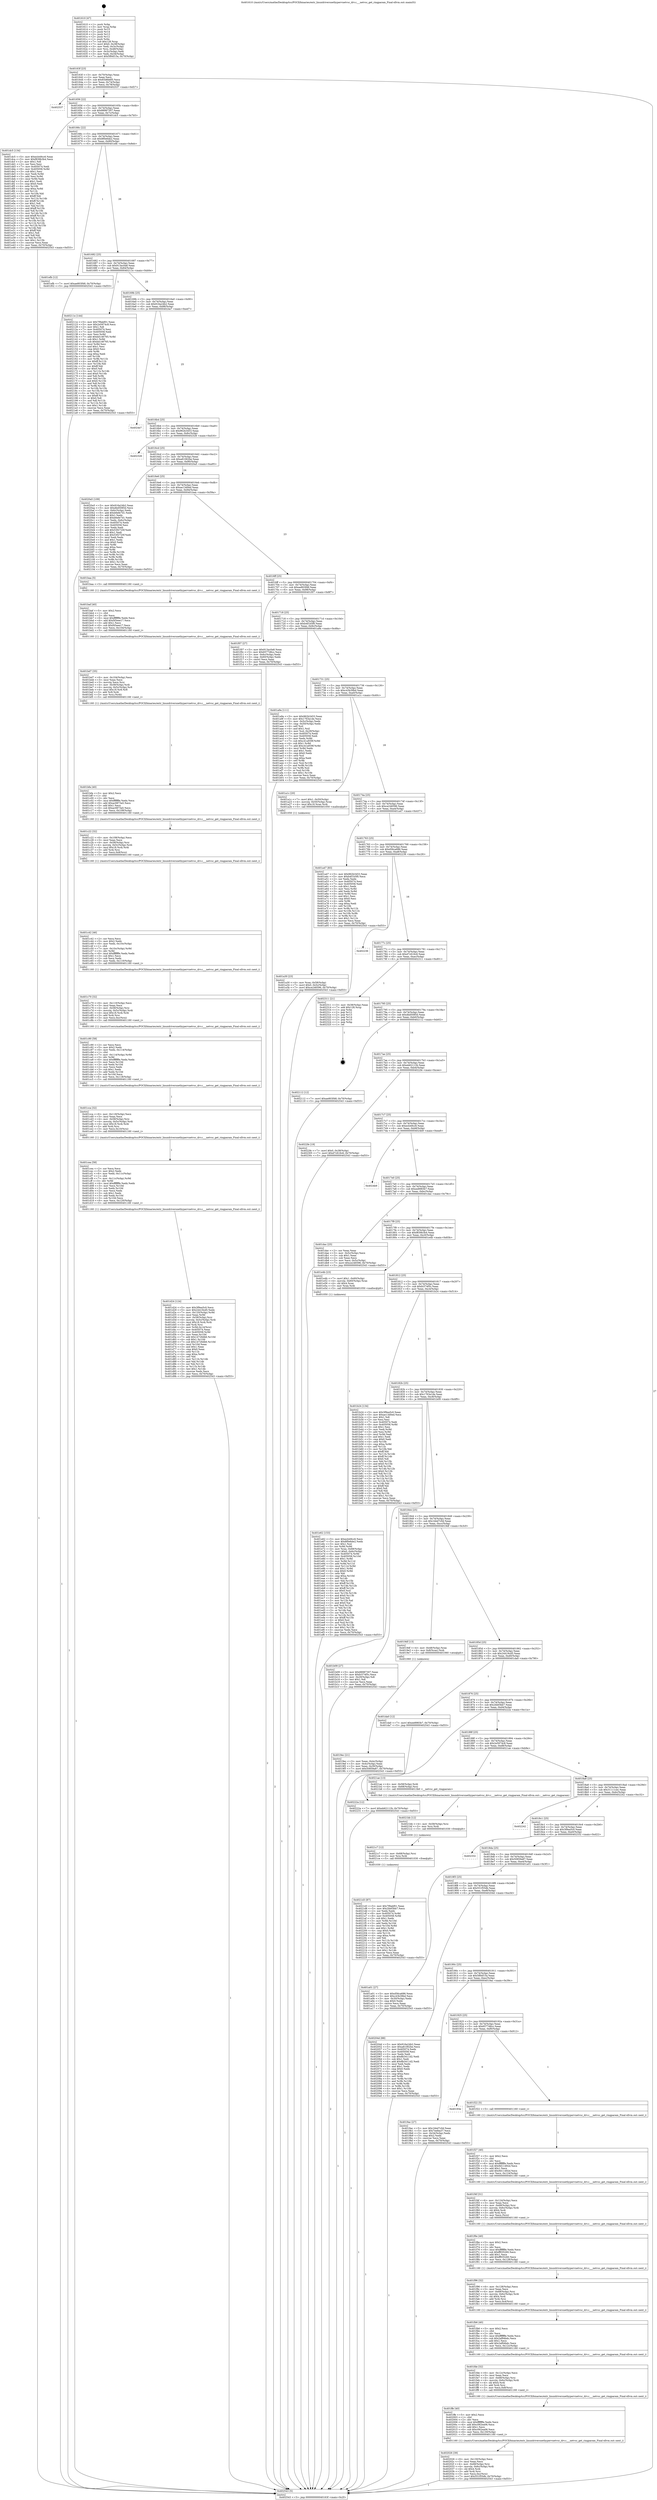 digraph "0x401610" {
  label = "0x401610 (/mnt/c/Users/mathe/Desktop/tcc/POCII/binaries/extr_linuxdriversnethypervnetvsc_drv.c___netvsc_get_ringparam_Final-ollvm.out::main(0))"
  labelloc = "t"
  node[shape=record]

  Entry [label="",width=0.3,height=0.3,shape=circle,fillcolor=black,style=filled]
  "0x40163f" [label="{
     0x40163f [23]\l
     | [instrs]\l
     &nbsp;&nbsp;0x40163f \<+3\>: mov -0x70(%rbp),%eax\l
     &nbsp;&nbsp;0x401642 \<+2\>: mov %eax,%ecx\l
     &nbsp;&nbsp;0x401644 \<+6\>: sub $0x83d6b6f5,%ecx\l
     &nbsp;&nbsp;0x40164a \<+3\>: mov %eax,-0x74(%rbp)\l
     &nbsp;&nbsp;0x40164d \<+3\>: mov %ecx,-0x78(%rbp)\l
     &nbsp;&nbsp;0x401650 \<+6\>: je 0000000000402537 \<main+0xf27\>\l
  }"]
  "0x402537" [label="{
     0x402537\l
  }", style=dashed]
  "0x401656" [label="{
     0x401656 [22]\l
     | [instrs]\l
     &nbsp;&nbsp;0x401656 \<+5\>: jmp 000000000040165b \<main+0x4b\>\l
     &nbsp;&nbsp;0x40165b \<+3\>: mov -0x74(%rbp),%eax\l
     &nbsp;&nbsp;0x40165e \<+5\>: sub $0x88987307,%eax\l
     &nbsp;&nbsp;0x401663 \<+3\>: mov %eax,-0x7c(%rbp)\l
     &nbsp;&nbsp;0x401666 \<+6\>: je 0000000000401dc5 \<main+0x7b5\>\l
  }"]
  Exit [label="",width=0.3,height=0.3,shape=circle,fillcolor=black,style=filled,peripheries=2]
  "0x401dc5" [label="{
     0x401dc5 [134]\l
     | [instrs]\l
     &nbsp;&nbsp;0x401dc5 \<+5\>: mov $0xecb49cc6,%eax\l
     &nbsp;&nbsp;0x401dca \<+5\>: mov $0xf839b3b4,%ecx\l
     &nbsp;&nbsp;0x401dcf \<+2\>: mov $0x1,%dl\l
     &nbsp;&nbsp;0x401dd1 \<+2\>: xor %esi,%esi\l
     &nbsp;&nbsp;0x401dd3 \<+7\>: mov 0x405074,%edi\l
     &nbsp;&nbsp;0x401dda \<+8\>: mov 0x405058,%r8d\l
     &nbsp;&nbsp;0x401de2 \<+3\>: sub $0x1,%esi\l
     &nbsp;&nbsp;0x401de5 \<+3\>: mov %edi,%r9d\l
     &nbsp;&nbsp;0x401de8 \<+3\>: add %esi,%r9d\l
     &nbsp;&nbsp;0x401deb \<+4\>: imul %r9d,%edi\l
     &nbsp;&nbsp;0x401def \<+3\>: and $0x1,%edi\l
     &nbsp;&nbsp;0x401df2 \<+3\>: cmp $0x0,%edi\l
     &nbsp;&nbsp;0x401df5 \<+4\>: sete %r10b\l
     &nbsp;&nbsp;0x401df9 \<+4\>: cmp $0xa,%r8d\l
     &nbsp;&nbsp;0x401dfd \<+4\>: setl %r11b\l
     &nbsp;&nbsp;0x401e01 \<+3\>: mov %r10b,%bl\l
     &nbsp;&nbsp;0x401e04 \<+3\>: xor $0xff,%bl\l
     &nbsp;&nbsp;0x401e07 \<+3\>: mov %r11b,%r14b\l
     &nbsp;&nbsp;0x401e0a \<+4\>: xor $0xff,%r14b\l
     &nbsp;&nbsp;0x401e0e \<+3\>: xor $0x1,%dl\l
     &nbsp;&nbsp;0x401e11 \<+3\>: mov %bl,%r15b\l
     &nbsp;&nbsp;0x401e14 \<+4\>: and $0xff,%r15b\l
     &nbsp;&nbsp;0x401e18 \<+3\>: and %dl,%r10b\l
     &nbsp;&nbsp;0x401e1b \<+3\>: mov %r14b,%r12b\l
     &nbsp;&nbsp;0x401e1e \<+4\>: and $0xff,%r12b\l
     &nbsp;&nbsp;0x401e22 \<+3\>: and %dl,%r11b\l
     &nbsp;&nbsp;0x401e25 \<+3\>: or %r10b,%r15b\l
     &nbsp;&nbsp;0x401e28 \<+3\>: or %r11b,%r12b\l
     &nbsp;&nbsp;0x401e2b \<+3\>: xor %r12b,%r15b\l
     &nbsp;&nbsp;0x401e2e \<+3\>: or %r14b,%bl\l
     &nbsp;&nbsp;0x401e31 \<+3\>: xor $0xff,%bl\l
     &nbsp;&nbsp;0x401e34 \<+3\>: or $0x1,%dl\l
     &nbsp;&nbsp;0x401e37 \<+2\>: and %dl,%bl\l
     &nbsp;&nbsp;0x401e39 \<+3\>: or %bl,%r15b\l
     &nbsp;&nbsp;0x401e3c \<+4\>: test $0x1,%r15b\l
     &nbsp;&nbsp;0x401e40 \<+3\>: cmovne %ecx,%eax\l
     &nbsp;&nbsp;0x401e43 \<+3\>: mov %eax,-0x70(%rbp)\l
     &nbsp;&nbsp;0x401e46 \<+5\>: jmp 0000000000402543 \<main+0xf33\>\l
  }"]
  "0x40166c" [label="{
     0x40166c [22]\l
     | [instrs]\l
     &nbsp;&nbsp;0x40166c \<+5\>: jmp 0000000000401671 \<main+0x61\>\l
     &nbsp;&nbsp;0x401671 \<+3\>: mov -0x74(%rbp),%eax\l
     &nbsp;&nbsp;0x401674 \<+5\>: sub $0x8f0e6de2,%eax\l
     &nbsp;&nbsp;0x401679 \<+3\>: mov %eax,-0x80(%rbp)\l
     &nbsp;&nbsp;0x40167c \<+6\>: je 0000000000401efb \<main+0x8eb\>\l
  }"]
  "0x4021d3" [label="{
     0x4021d3 [87]\l
     | [instrs]\l
     &nbsp;&nbsp;0x4021d3 \<+5\>: mov $0x7f9abf01,%eax\l
     &nbsp;&nbsp;0x4021d8 \<+5\>: mov $0x2bbf3bb7,%ecx\l
     &nbsp;&nbsp;0x4021dd \<+2\>: xor %edx,%edx\l
     &nbsp;&nbsp;0x4021df \<+8\>: mov 0x405074,%r8d\l
     &nbsp;&nbsp;0x4021e7 \<+8\>: mov 0x405058,%r9d\l
     &nbsp;&nbsp;0x4021ef \<+3\>: sub $0x1,%edx\l
     &nbsp;&nbsp;0x4021f2 \<+3\>: mov %r8d,%r10d\l
     &nbsp;&nbsp;0x4021f5 \<+3\>: add %edx,%r10d\l
     &nbsp;&nbsp;0x4021f8 \<+4\>: imul %r10d,%r8d\l
     &nbsp;&nbsp;0x4021fc \<+4\>: and $0x1,%r8d\l
     &nbsp;&nbsp;0x402200 \<+4\>: cmp $0x0,%r8d\l
     &nbsp;&nbsp;0x402204 \<+4\>: sete %r11b\l
     &nbsp;&nbsp;0x402208 \<+4\>: cmp $0xa,%r9d\l
     &nbsp;&nbsp;0x40220c \<+3\>: setl %bl\l
     &nbsp;&nbsp;0x40220f \<+3\>: mov %r11b,%r14b\l
     &nbsp;&nbsp;0x402212 \<+3\>: and %bl,%r14b\l
     &nbsp;&nbsp;0x402215 \<+3\>: xor %bl,%r11b\l
     &nbsp;&nbsp;0x402218 \<+3\>: or %r11b,%r14b\l
     &nbsp;&nbsp;0x40221b \<+4\>: test $0x1,%r14b\l
     &nbsp;&nbsp;0x40221f \<+3\>: cmovne %ecx,%eax\l
     &nbsp;&nbsp;0x402222 \<+3\>: mov %eax,-0x70(%rbp)\l
     &nbsp;&nbsp;0x402225 \<+5\>: jmp 0000000000402543 \<main+0xf33\>\l
  }"]
  "0x401efb" [label="{
     0x401efb [12]\l
     | [instrs]\l
     &nbsp;&nbsp;0x401efb \<+7\>: movl $0xae803f48,-0x70(%rbp)\l
     &nbsp;&nbsp;0x401f02 \<+5\>: jmp 0000000000402543 \<main+0xf33\>\l
  }"]
  "0x401682" [label="{
     0x401682 [25]\l
     | [instrs]\l
     &nbsp;&nbsp;0x401682 \<+5\>: jmp 0000000000401687 \<main+0x77\>\l
     &nbsp;&nbsp;0x401687 \<+3\>: mov -0x74(%rbp),%eax\l
     &nbsp;&nbsp;0x40168a \<+5\>: sub $0x913ac0a8,%eax\l
     &nbsp;&nbsp;0x40168f \<+6\>: mov %eax,-0x84(%rbp)\l
     &nbsp;&nbsp;0x401695 \<+6\>: je 000000000040211e \<main+0xb0e\>\l
  }"]
  "0x4021c7" [label="{
     0x4021c7 [12]\l
     | [instrs]\l
     &nbsp;&nbsp;0x4021c7 \<+4\>: mov -0x68(%rbp),%rsi\l
     &nbsp;&nbsp;0x4021cb \<+3\>: mov %rsi,%rdi\l
     &nbsp;&nbsp;0x4021ce \<+5\>: call 0000000000401030 \<free@plt\>\l
     | [calls]\l
     &nbsp;&nbsp;0x401030 \{1\} (unknown)\l
  }"]
  "0x40211e" [label="{
     0x40211e [144]\l
     | [instrs]\l
     &nbsp;&nbsp;0x40211e \<+5\>: mov $0x7f9abf01,%eax\l
     &nbsp;&nbsp;0x402123 \<+5\>: mov $0x2e5974c8,%ecx\l
     &nbsp;&nbsp;0x402128 \<+2\>: mov $0x1,%dl\l
     &nbsp;&nbsp;0x40212a \<+7\>: mov 0x405074,%esi\l
     &nbsp;&nbsp;0x402131 \<+7\>: mov 0x405058,%edi\l
     &nbsp;&nbsp;0x402138 \<+3\>: mov %esi,%r8d\l
     &nbsp;&nbsp;0x40213b \<+7\>: add $0xbd146765,%r8d\l
     &nbsp;&nbsp;0x402142 \<+4\>: sub $0x1,%r8d\l
     &nbsp;&nbsp;0x402146 \<+7\>: sub $0xbd146765,%r8d\l
     &nbsp;&nbsp;0x40214d \<+4\>: imul %r8d,%esi\l
     &nbsp;&nbsp;0x402151 \<+3\>: and $0x1,%esi\l
     &nbsp;&nbsp;0x402154 \<+3\>: cmp $0x0,%esi\l
     &nbsp;&nbsp;0x402157 \<+4\>: sete %r9b\l
     &nbsp;&nbsp;0x40215b \<+3\>: cmp $0xa,%edi\l
     &nbsp;&nbsp;0x40215e \<+4\>: setl %r10b\l
     &nbsp;&nbsp;0x402162 \<+3\>: mov %r9b,%r11b\l
     &nbsp;&nbsp;0x402165 \<+4\>: xor $0xff,%r11b\l
     &nbsp;&nbsp;0x402169 \<+3\>: mov %r10b,%bl\l
     &nbsp;&nbsp;0x40216c \<+3\>: xor $0xff,%bl\l
     &nbsp;&nbsp;0x40216f \<+3\>: xor $0x0,%dl\l
     &nbsp;&nbsp;0x402172 \<+3\>: mov %r11b,%r14b\l
     &nbsp;&nbsp;0x402175 \<+4\>: and $0x0,%r14b\l
     &nbsp;&nbsp;0x402179 \<+3\>: and %dl,%r9b\l
     &nbsp;&nbsp;0x40217c \<+3\>: mov %bl,%r15b\l
     &nbsp;&nbsp;0x40217f \<+4\>: and $0x0,%r15b\l
     &nbsp;&nbsp;0x402183 \<+3\>: and %dl,%r10b\l
     &nbsp;&nbsp;0x402186 \<+3\>: or %r9b,%r14b\l
     &nbsp;&nbsp;0x402189 \<+3\>: or %r10b,%r15b\l
     &nbsp;&nbsp;0x40218c \<+3\>: xor %r15b,%r14b\l
     &nbsp;&nbsp;0x40218f \<+3\>: or %bl,%r11b\l
     &nbsp;&nbsp;0x402192 \<+4\>: xor $0xff,%r11b\l
     &nbsp;&nbsp;0x402196 \<+3\>: or $0x0,%dl\l
     &nbsp;&nbsp;0x402199 \<+3\>: and %dl,%r11b\l
     &nbsp;&nbsp;0x40219c \<+3\>: or %r11b,%r14b\l
     &nbsp;&nbsp;0x40219f \<+4\>: test $0x1,%r14b\l
     &nbsp;&nbsp;0x4021a3 \<+3\>: cmovne %ecx,%eax\l
     &nbsp;&nbsp;0x4021a6 \<+3\>: mov %eax,-0x70(%rbp)\l
     &nbsp;&nbsp;0x4021a9 \<+5\>: jmp 0000000000402543 \<main+0xf33\>\l
  }"]
  "0x40169b" [label="{
     0x40169b [25]\l
     | [instrs]\l
     &nbsp;&nbsp;0x40169b \<+5\>: jmp 00000000004016a0 \<main+0x90\>\l
     &nbsp;&nbsp;0x4016a0 \<+3\>: mov -0x74(%rbp),%eax\l
     &nbsp;&nbsp;0x4016a3 \<+5\>: sub $0x916a24b2,%eax\l
     &nbsp;&nbsp;0x4016a8 \<+6\>: mov %eax,-0x88(%rbp)\l
     &nbsp;&nbsp;0x4016ae \<+6\>: je 00000000004024e7 \<main+0xed7\>\l
  }"]
  "0x4021bb" [label="{
     0x4021bb [12]\l
     | [instrs]\l
     &nbsp;&nbsp;0x4021bb \<+4\>: mov -0x58(%rbp),%rsi\l
     &nbsp;&nbsp;0x4021bf \<+3\>: mov %rsi,%rdi\l
     &nbsp;&nbsp;0x4021c2 \<+5\>: call 0000000000401030 \<free@plt\>\l
     | [calls]\l
     &nbsp;&nbsp;0x401030 \{1\} (unknown)\l
  }"]
  "0x4024e7" [label="{
     0x4024e7\l
  }", style=dashed]
  "0x4016b4" [label="{
     0x4016b4 [25]\l
     | [instrs]\l
     &nbsp;&nbsp;0x4016b4 \<+5\>: jmp 00000000004016b9 \<main+0xa9\>\l
     &nbsp;&nbsp;0x4016b9 \<+3\>: mov -0x74(%rbp),%eax\l
     &nbsp;&nbsp;0x4016bc \<+5\>: sub $0x962b3453,%eax\l
     &nbsp;&nbsp;0x4016c1 \<+6\>: mov %eax,-0x8c(%rbp)\l
     &nbsp;&nbsp;0x4016c7 \<+6\>: je 0000000000402326 \<main+0xd16\>\l
  }"]
  "0x402026" [label="{
     0x402026 [39]\l
     | [instrs]\l
     &nbsp;&nbsp;0x402026 \<+6\>: mov -0x130(%rbp),%ecx\l
     &nbsp;&nbsp;0x40202c \<+3\>: imul %eax,%ecx\l
     &nbsp;&nbsp;0x40202f \<+4\>: mov -0x68(%rbp),%rsi\l
     &nbsp;&nbsp;0x402033 \<+4\>: movslq -0x6c(%rbp),%rdi\l
     &nbsp;&nbsp;0x402037 \<+4\>: shl $0x4,%rdi\l
     &nbsp;&nbsp;0x40203b \<+3\>: add %rdi,%rsi\l
     &nbsp;&nbsp;0x40203e \<+3\>: mov %ecx,0xc(%rsi)\l
     &nbsp;&nbsp;0x402041 \<+7\>: movl $0x551f55db,-0x70(%rbp)\l
     &nbsp;&nbsp;0x402048 \<+5\>: jmp 0000000000402543 \<main+0xf33\>\l
  }"]
  "0x402326" [label="{
     0x402326\l
  }", style=dashed]
  "0x4016cd" [label="{
     0x4016cd [25]\l
     | [instrs]\l
     &nbsp;&nbsp;0x4016cd \<+5\>: jmp 00000000004016d2 \<main+0xc2\>\l
     &nbsp;&nbsp;0x4016d2 \<+3\>: mov -0x74(%rbp),%eax\l
     &nbsp;&nbsp;0x4016d5 \<+5\>: sub $0xa81062be,%eax\l
     &nbsp;&nbsp;0x4016da \<+6\>: mov %eax,-0x90(%rbp)\l
     &nbsp;&nbsp;0x4016e0 \<+6\>: je 00000000004020a5 \<main+0xa95\>\l
  }"]
  "0x401ffe" [label="{
     0x401ffe [40]\l
     | [instrs]\l
     &nbsp;&nbsp;0x401ffe \<+5\>: mov $0x2,%ecx\l
     &nbsp;&nbsp;0x402003 \<+1\>: cltd\l
     &nbsp;&nbsp;0x402004 \<+2\>: idiv %ecx\l
     &nbsp;&nbsp;0x402006 \<+6\>: imul $0xfffffffe,%edx,%ecx\l
     &nbsp;&nbsp;0x40200c \<+6\>: add $0xc062ea06,%ecx\l
     &nbsp;&nbsp;0x402012 \<+3\>: add $0x1,%ecx\l
     &nbsp;&nbsp;0x402015 \<+6\>: sub $0xc062ea06,%ecx\l
     &nbsp;&nbsp;0x40201b \<+6\>: mov %ecx,-0x130(%rbp)\l
     &nbsp;&nbsp;0x402021 \<+5\>: call 0000000000401160 \<next_i\>\l
     | [calls]\l
     &nbsp;&nbsp;0x401160 \{1\} (/mnt/c/Users/mathe/Desktop/tcc/POCII/binaries/extr_linuxdriversnethypervnetvsc_drv.c___netvsc_get_ringparam_Final-ollvm.out::next_i)\l
  }"]
  "0x4020a5" [label="{
     0x4020a5 [109]\l
     | [instrs]\l
     &nbsp;&nbsp;0x4020a5 \<+5\>: mov $0x916a24b2,%eax\l
     &nbsp;&nbsp;0x4020aa \<+5\>: mov $0xdbd5085d,%ecx\l
     &nbsp;&nbsp;0x4020af \<+3\>: mov -0x6c(%rbp),%edx\l
     &nbsp;&nbsp;0x4020b2 \<+6\>: add $0xb6efe7d1,%edx\l
     &nbsp;&nbsp;0x4020b8 \<+3\>: add $0x1,%edx\l
     &nbsp;&nbsp;0x4020bb \<+6\>: sub $0xb6efe7d1,%edx\l
     &nbsp;&nbsp;0x4020c1 \<+3\>: mov %edx,-0x6c(%rbp)\l
     &nbsp;&nbsp;0x4020c4 \<+7\>: mov 0x405074,%edx\l
     &nbsp;&nbsp;0x4020cb \<+7\>: mov 0x405058,%esi\l
     &nbsp;&nbsp;0x4020d2 \<+2\>: mov %edx,%edi\l
     &nbsp;&nbsp;0x4020d4 \<+6\>: add $0x53f2720f,%edi\l
     &nbsp;&nbsp;0x4020da \<+3\>: sub $0x1,%edi\l
     &nbsp;&nbsp;0x4020dd \<+6\>: sub $0x53f2720f,%edi\l
     &nbsp;&nbsp;0x4020e3 \<+3\>: imul %edi,%edx\l
     &nbsp;&nbsp;0x4020e6 \<+3\>: and $0x1,%edx\l
     &nbsp;&nbsp;0x4020e9 \<+3\>: cmp $0x0,%edx\l
     &nbsp;&nbsp;0x4020ec \<+4\>: sete %r8b\l
     &nbsp;&nbsp;0x4020f0 \<+3\>: cmp $0xa,%esi\l
     &nbsp;&nbsp;0x4020f3 \<+4\>: setl %r9b\l
     &nbsp;&nbsp;0x4020f7 \<+3\>: mov %r8b,%r10b\l
     &nbsp;&nbsp;0x4020fa \<+3\>: and %r9b,%r10b\l
     &nbsp;&nbsp;0x4020fd \<+3\>: xor %r9b,%r8b\l
     &nbsp;&nbsp;0x402100 \<+3\>: or %r8b,%r10b\l
     &nbsp;&nbsp;0x402103 \<+4\>: test $0x1,%r10b\l
     &nbsp;&nbsp;0x402107 \<+3\>: cmovne %ecx,%eax\l
     &nbsp;&nbsp;0x40210a \<+3\>: mov %eax,-0x70(%rbp)\l
     &nbsp;&nbsp;0x40210d \<+5\>: jmp 0000000000402543 \<main+0xf33\>\l
  }"]
  "0x4016e6" [label="{
     0x4016e6 [25]\l
     | [instrs]\l
     &nbsp;&nbsp;0x4016e6 \<+5\>: jmp 00000000004016eb \<main+0xdb\>\l
     &nbsp;&nbsp;0x4016eb \<+3\>: mov -0x74(%rbp),%eax\l
     &nbsp;&nbsp;0x4016ee \<+5\>: sub $0xae13d0ed,%eax\l
     &nbsp;&nbsp;0x4016f3 \<+6\>: mov %eax,-0x94(%rbp)\l
     &nbsp;&nbsp;0x4016f9 \<+6\>: je 0000000000401baa \<main+0x59a\>\l
  }"]
  "0x401fde" [label="{
     0x401fde [32]\l
     | [instrs]\l
     &nbsp;&nbsp;0x401fde \<+6\>: mov -0x12c(%rbp),%ecx\l
     &nbsp;&nbsp;0x401fe4 \<+3\>: imul %eax,%ecx\l
     &nbsp;&nbsp;0x401fe7 \<+4\>: mov -0x68(%rbp),%rsi\l
     &nbsp;&nbsp;0x401feb \<+4\>: movslq -0x6c(%rbp),%rdi\l
     &nbsp;&nbsp;0x401fef \<+4\>: shl $0x4,%rdi\l
     &nbsp;&nbsp;0x401ff3 \<+3\>: add %rdi,%rsi\l
     &nbsp;&nbsp;0x401ff6 \<+3\>: mov %ecx,0x8(%rsi)\l
     &nbsp;&nbsp;0x401ff9 \<+5\>: call 0000000000401160 \<next_i\>\l
     | [calls]\l
     &nbsp;&nbsp;0x401160 \{1\} (/mnt/c/Users/mathe/Desktop/tcc/POCII/binaries/extr_linuxdriversnethypervnetvsc_drv.c___netvsc_get_ringparam_Final-ollvm.out::next_i)\l
  }"]
  "0x401baa" [label="{
     0x401baa [5]\l
     | [instrs]\l
     &nbsp;&nbsp;0x401baa \<+5\>: call 0000000000401160 \<next_i\>\l
     | [calls]\l
     &nbsp;&nbsp;0x401160 \{1\} (/mnt/c/Users/mathe/Desktop/tcc/POCII/binaries/extr_linuxdriversnethypervnetvsc_drv.c___netvsc_get_ringparam_Final-ollvm.out::next_i)\l
  }"]
  "0x4016ff" [label="{
     0x4016ff [25]\l
     | [instrs]\l
     &nbsp;&nbsp;0x4016ff \<+5\>: jmp 0000000000401704 \<main+0xf4\>\l
     &nbsp;&nbsp;0x401704 \<+3\>: mov -0x74(%rbp),%eax\l
     &nbsp;&nbsp;0x401707 \<+5\>: sub $0xae803f48,%eax\l
     &nbsp;&nbsp;0x40170c \<+6\>: mov %eax,-0x98(%rbp)\l
     &nbsp;&nbsp;0x401712 \<+6\>: je 0000000000401f07 \<main+0x8f7\>\l
  }"]
  "0x401fb6" [label="{
     0x401fb6 [40]\l
     | [instrs]\l
     &nbsp;&nbsp;0x401fb6 \<+5\>: mov $0x2,%ecx\l
     &nbsp;&nbsp;0x401fbb \<+1\>: cltd\l
     &nbsp;&nbsp;0x401fbc \<+2\>: idiv %ecx\l
     &nbsp;&nbsp;0x401fbe \<+6\>: imul $0xfffffffe,%edx,%ecx\l
     &nbsp;&nbsp;0x401fc4 \<+6\>: sub $0x2af94bdc,%ecx\l
     &nbsp;&nbsp;0x401fca \<+3\>: add $0x1,%ecx\l
     &nbsp;&nbsp;0x401fcd \<+6\>: add $0x2af94bdc,%ecx\l
     &nbsp;&nbsp;0x401fd3 \<+6\>: mov %ecx,-0x12c(%rbp)\l
     &nbsp;&nbsp;0x401fd9 \<+5\>: call 0000000000401160 \<next_i\>\l
     | [calls]\l
     &nbsp;&nbsp;0x401160 \{1\} (/mnt/c/Users/mathe/Desktop/tcc/POCII/binaries/extr_linuxdriversnethypervnetvsc_drv.c___netvsc_get_ringparam_Final-ollvm.out::next_i)\l
  }"]
  "0x401f07" [label="{
     0x401f07 [27]\l
     | [instrs]\l
     &nbsp;&nbsp;0x401f07 \<+5\>: mov $0x913ac0a8,%eax\l
     &nbsp;&nbsp;0x401f0c \<+5\>: mov $0x6577d6cc,%ecx\l
     &nbsp;&nbsp;0x401f11 \<+3\>: mov -0x6c(%rbp),%edx\l
     &nbsp;&nbsp;0x401f14 \<+3\>: cmp -0x60(%rbp),%edx\l
     &nbsp;&nbsp;0x401f17 \<+3\>: cmovl %ecx,%eax\l
     &nbsp;&nbsp;0x401f1a \<+3\>: mov %eax,-0x70(%rbp)\l
     &nbsp;&nbsp;0x401f1d \<+5\>: jmp 0000000000402543 \<main+0xf33\>\l
  }"]
  "0x401718" [label="{
     0x401718 [25]\l
     | [instrs]\l
     &nbsp;&nbsp;0x401718 \<+5\>: jmp 000000000040171d \<main+0x10d\>\l
     &nbsp;&nbsp;0x40171d \<+3\>: mov -0x74(%rbp),%eax\l
     &nbsp;&nbsp;0x401720 \<+5\>: sub $0xb4f1b5f0,%eax\l
     &nbsp;&nbsp;0x401725 \<+6\>: mov %eax,-0x9c(%rbp)\l
     &nbsp;&nbsp;0x40172b \<+6\>: je 0000000000401a9a \<main+0x48a\>\l
  }"]
  "0x401f96" [label="{
     0x401f96 [32]\l
     | [instrs]\l
     &nbsp;&nbsp;0x401f96 \<+6\>: mov -0x128(%rbp),%ecx\l
     &nbsp;&nbsp;0x401f9c \<+3\>: imul %eax,%ecx\l
     &nbsp;&nbsp;0x401f9f \<+4\>: mov -0x68(%rbp),%rsi\l
     &nbsp;&nbsp;0x401fa3 \<+4\>: movslq -0x6c(%rbp),%rdi\l
     &nbsp;&nbsp;0x401fa7 \<+4\>: shl $0x4,%rdi\l
     &nbsp;&nbsp;0x401fab \<+3\>: add %rdi,%rsi\l
     &nbsp;&nbsp;0x401fae \<+3\>: mov %ecx,0x4(%rsi)\l
     &nbsp;&nbsp;0x401fb1 \<+5\>: call 0000000000401160 \<next_i\>\l
     | [calls]\l
     &nbsp;&nbsp;0x401160 \{1\} (/mnt/c/Users/mathe/Desktop/tcc/POCII/binaries/extr_linuxdriversnethypervnetvsc_drv.c___netvsc_get_ringparam_Final-ollvm.out::next_i)\l
  }"]
  "0x401a9a" [label="{
     0x401a9a [111]\l
     | [instrs]\l
     &nbsp;&nbsp;0x401a9a \<+5\>: mov $0x962b3453,%eax\l
     &nbsp;&nbsp;0x401a9f \<+5\>: mov $0x1763a1de,%ecx\l
     &nbsp;&nbsp;0x401aa4 \<+3\>: mov -0x5c(%rbp),%edx\l
     &nbsp;&nbsp;0x401aa7 \<+3\>: cmp -0x50(%rbp),%edx\l
     &nbsp;&nbsp;0x401aaa \<+4\>: setl %sil\l
     &nbsp;&nbsp;0x401aae \<+4\>: and $0x1,%sil\l
     &nbsp;&nbsp;0x401ab2 \<+4\>: mov %sil,-0x29(%rbp)\l
     &nbsp;&nbsp;0x401ab6 \<+7\>: mov 0x405074,%edx\l
     &nbsp;&nbsp;0x401abd \<+7\>: mov 0x405058,%edi\l
     &nbsp;&nbsp;0x401ac4 \<+3\>: mov %edx,%r8d\l
     &nbsp;&nbsp;0x401ac7 \<+7\>: sub $0xc41a939f,%r8d\l
     &nbsp;&nbsp;0x401ace \<+4\>: sub $0x1,%r8d\l
     &nbsp;&nbsp;0x401ad2 \<+7\>: add $0xc41a939f,%r8d\l
     &nbsp;&nbsp;0x401ad9 \<+4\>: imul %r8d,%edx\l
     &nbsp;&nbsp;0x401add \<+3\>: and $0x1,%edx\l
     &nbsp;&nbsp;0x401ae0 \<+3\>: cmp $0x0,%edx\l
     &nbsp;&nbsp;0x401ae3 \<+4\>: sete %sil\l
     &nbsp;&nbsp;0x401ae7 \<+3\>: cmp $0xa,%edi\l
     &nbsp;&nbsp;0x401aea \<+4\>: setl %r9b\l
     &nbsp;&nbsp;0x401aee \<+3\>: mov %sil,%r10b\l
     &nbsp;&nbsp;0x401af1 \<+3\>: and %r9b,%r10b\l
     &nbsp;&nbsp;0x401af4 \<+3\>: xor %r9b,%sil\l
     &nbsp;&nbsp;0x401af7 \<+3\>: or %sil,%r10b\l
     &nbsp;&nbsp;0x401afa \<+4\>: test $0x1,%r10b\l
     &nbsp;&nbsp;0x401afe \<+3\>: cmovne %ecx,%eax\l
     &nbsp;&nbsp;0x401b01 \<+3\>: mov %eax,-0x70(%rbp)\l
     &nbsp;&nbsp;0x401b04 \<+5\>: jmp 0000000000402543 \<main+0xf33\>\l
  }"]
  "0x401731" [label="{
     0x401731 [25]\l
     | [instrs]\l
     &nbsp;&nbsp;0x401731 \<+5\>: jmp 0000000000401736 \<main+0x126\>\l
     &nbsp;&nbsp;0x401736 \<+3\>: mov -0x74(%rbp),%eax\l
     &nbsp;&nbsp;0x401739 \<+5\>: sub $0xc43b39bd,%eax\l
     &nbsp;&nbsp;0x40173e \<+6\>: mov %eax,-0xa0(%rbp)\l
     &nbsp;&nbsp;0x401744 \<+6\>: je 0000000000401a1c \<main+0x40c\>\l
  }"]
  "0x401f6e" [label="{
     0x401f6e [40]\l
     | [instrs]\l
     &nbsp;&nbsp;0x401f6e \<+5\>: mov $0x2,%ecx\l
     &nbsp;&nbsp;0x401f73 \<+1\>: cltd\l
     &nbsp;&nbsp;0x401f74 \<+2\>: idiv %ecx\l
     &nbsp;&nbsp;0x401f76 \<+6\>: imul $0xfffffffe,%edx,%ecx\l
     &nbsp;&nbsp;0x401f7c \<+6\>: sub $0xff935260,%ecx\l
     &nbsp;&nbsp;0x401f82 \<+3\>: add $0x1,%ecx\l
     &nbsp;&nbsp;0x401f85 \<+6\>: add $0xff935260,%ecx\l
     &nbsp;&nbsp;0x401f8b \<+6\>: mov %ecx,-0x128(%rbp)\l
     &nbsp;&nbsp;0x401f91 \<+5\>: call 0000000000401160 \<next_i\>\l
     | [calls]\l
     &nbsp;&nbsp;0x401160 \{1\} (/mnt/c/Users/mathe/Desktop/tcc/POCII/binaries/extr_linuxdriversnethypervnetvsc_drv.c___netvsc_get_ringparam_Final-ollvm.out::next_i)\l
  }"]
  "0x401a1c" [label="{
     0x401a1c [20]\l
     | [instrs]\l
     &nbsp;&nbsp;0x401a1c \<+7\>: movl $0x1,-0x50(%rbp)\l
     &nbsp;&nbsp;0x401a23 \<+4\>: movslq -0x50(%rbp),%rax\l
     &nbsp;&nbsp;0x401a27 \<+4\>: imul $0x18,%rax,%rdi\l
     &nbsp;&nbsp;0x401a2b \<+5\>: call 0000000000401050 \<malloc@plt\>\l
     | [calls]\l
     &nbsp;&nbsp;0x401050 \{1\} (unknown)\l
  }"]
  "0x40174a" [label="{
     0x40174a [25]\l
     | [instrs]\l
     &nbsp;&nbsp;0x40174a \<+5\>: jmp 000000000040174f \<main+0x13f\>\l
     &nbsp;&nbsp;0x40174f \<+3\>: mov -0x74(%rbp),%eax\l
     &nbsp;&nbsp;0x401752 \<+5\>: sub $0xce246596,%eax\l
     &nbsp;&nbsp;0x401757 \<+6\>: mov %eax,-0xa4(%rbp)\l
     &nbsp;&nbsp;0x40175d \<+6\>: je 0000000000401a47 \<main+0x437\>\l
  }"]
  "0x401f4f" [label="{
     0x401f4f [31]\l
     | [instrs]\l
     &nbsp;&nbsp;0x401f4f \<+6\>: mov -0x124(%rbp),%ecx\l
     &nbsp;&nbsp;0x401f55 \<+3\>: imul %eax,%ecx\l
     &nbsp;&nbsp;0x401f58 \<+4\>: mov -0x68(%rbp),%rsi\l
     &nbsp;&nbsp;0x401f5c \<+4\>: movslq -0x6c(%rbp),%rdi\l
     &nbsp;&nbsp;0x401f60 \<+4\>: shl $0x4,%rdi\l
     &nbsp;&nbsp;0x401f64 \<+3\>: add %rdi,%rsi\l
     &nbsp;&nbsp;0x401f67 \<+2\>: mov %ecx,(%rsi)\l
     &nbsp;&nbsp;0x401f69 \<+5\>: call 0000000000401160 \<next_i\>\l
     | [calls]\l
     &nbsp;&nbsp;0x401160 \{1\} (/mnt/c/Users/mathe/Desktop/tcc/POCII/binaries/extr_linuxdriversnethypervnetvsc_drv.c___netvsc_get_ringparam_Final-ollvm.out::next_i)\l
  }"]
  "0x401a47" [label="{
     0x401a47 [83]\l
     | [instrs]\l
     &nbsp;&nbsp;0x401a47 \<+5\>: mov $0x962b3453,%eax\l
     &nbsp;&nbsp;0x401a4c \<+5\>: mov $0xb4f1b5f0,%ecx\l
     &nbsp;&nbsp;0x401a51 \<+2\>: xor %edx,%edx\l
     &nbsp;&nbsp;0x401a53 \<+7\>: mov 0x405074,%esi\l
     &nbsp;&nbsp;0x401a5a \<+7\>: mov 0x405058,%edi\l
     &nbsp;&nbsp;0x401a61 \<+3\>: sub $0x1,%edx\l
     &nbsp;&nbsp;0x401a64 \<+3\>: mov %esi,%r8d\l
     &nbsp;&nbsp;0x401a67 \<+3\>: add %edx,%r8d\l
     &nbsp;&nbsp;0x401a6a \<+4\>: imul %r8d,%esi\l
     &nbsp;&nbsp;0x401a6e \<+3\>: and $0x1,%esi\l
     &nbsp;&nbsp;0x401a71 \<+3\>: cmp $0x0,%esi\l
     &nbsp;&nbsp;0x401a74 \<+4\>: sete %r9b\l
     &nbsp;&nbsp;0x401a78 \<+3\>: cmp $0xa,%edi\l
     &nbsp;&nbsp;0x401a7b \<+4\>: setl %r10b\l
     &nbsp;&nbsp;0x401a7f \<+3\>: mov %r9b,%r11b\l
     &nbsp;&nbsp;0x401a82 \<+3\>: and %r10b,%r11b\l
     &nbsp;&nbsp;0x401a85 \<+3\>: xor %r10b,%r9b\l
     &nbsp;&nbsp;0x401a88 \<+3\>: or %r9b,%r11b\l
     &nbsp;&nbsp;0x401a8b \<+4\>: test $0x1,%r11b\l
     &nbsp;&nbsp;0x401a8f \<+3\>: cmovne %ecx,%eax\l
     &nbsp;&nbsp;0x401a92 \<+3\>: mov %eax,-0x70(%rbp)\l
     &nbsp;&nbsp;0x401a95 \<+5\>: jmp 0000000000402543 \<main+0xf33\>\l
  }"]
  "0x401763" [label="{
     0x401763 [25]\l
     | [instrs]\l
     &nbsp;&nbsp;0x401763 \<+5\>: jmp 0000000000401768 \<main+0x158\>\l
     &nbsp;&nbsp;0x401768 \<+3\>: mov -0x74(%rbp),%eax\l
     &nbsp;&nbsp;0x40176b \<+5\>: sub $0xd56ca686,%eax\l
     &nbsp;&nbsp;0x401770 \<+6\>: mov %eax,-0xa8(%rbp)\l
     &nbsp;&nbsp;0x401776 \<+6\>: je 0000000000402236 \<main+0xc26\>\l
  }"]
  "0x401f27" [label="{
     0x401f27 [40]\l
     | [instrs]\l
     &nbsp;&nbsp;0x401f27 \<+5\>: mov $0x2,%ecx\l
     &nbsp;&nbsp;0x401f2c \<+1\>: cltd\l
     &nbsp;&nbsp;0x401f2d \<+2\>: idiv %ecx\l
     &nbsp;&nbsp;0x401f2f \<+6\>: imul $0xfffffffe,%edx,%ecx\l
     &nbsp;&nbsp;0x401f35 \<+6\>: sub $0x9d11492d,%ecx\l
     &nbsp;&nbsp;0x401f3b \<+3\>: add $0x1,%ecx\l
     &nbsp;&nbsp;0x401f3e \<+6\>: add $0x9d11492d,%ecx\l
     &nbsp;&nbsp;0x401f44 \<+6\>: mov %ecx,-0x124(%rbp)\l
     &nbsp;&nbsp;0x401f4a \<+5\>: call 0000000000401160 \<next_i\>\l
     | [calls]\l
     &nbsp;&nbsp;0x401160 \{1\} (/mnt/c/Users/mathe/Desktop/tcc/POCII/binaries/extr_linuxdriversnethypervnetvsc_drv.c___netvsc_get_ringparam_Final-ollvm.out::next_i)\l
  }"]
  "0x402236" [label="{
     0x402236\l
  }", style=dashed]
  "0x40177c" [label="{
     0x40177c [25]\l
     | [instrs]\l
     &nbsp;&nbsp;0x40177c \<+5\>: jmp 0000000000401781 \<main+0x171\>\l
     &nbsp;&nbsp;0x401781 \<+3\>: mov -0x74(%rbp),%eax\l
     &nbsp;&nbsp;0x401784 \<+5\>: sub $0xd7c616c6,%eax\l
     &nbsp;&nbsp;0x401789 \<+6\>: mov %eax,-0xac(%rbp)\l
     &nbsp;&nbsp;0x40178f \<+6\>: je 0000000000402311 \<main+0xd01\>\l
  }"]
  "0x40193e" [label="{
     0x40193e\l
  }", style=dashed]
  "0x402311" [label="{
     0x402311 [21]\l
     | [instrs]\l
     &nbsp;&nbsp;0x402311 \<+3\>: mov -0x38(%rbp),%eax\l
     &nbsp;&nbsp;0x402314 \<+7\>: add $0x128,%rsp\l
     &nbsp;&nbsp;0x40231b \<+1\>: pop %rbx\l
     &nbsp;&nbsp;0x40231c \<+2\>: pop %r12\l
     &nbsp;&nbsp;0x40231e \<+2\>: pop %r13\l
     &nbsp;&nbsp;0x402320 \<+2\>: pop %r14\l
     &nbsp;&nbsp;0x402322 \<+2\>: pop %r15\l
     &nbsp;&nbsp;0x402324 \<+1\>: pop %rbp\l
     &nbsp;&nbsp;0x402325 \<+1\>: ret\l
  }"]
  "0x401795" [label="{
     0x401795 [25]\l
     | [instrs]\l
     &nbsp;&nbsp;0x401795 \<+5\>: jmp 000000000040179a \<main+0x18a\>\l
     &nbsp;&nbsp;0x40179a \<+3\>: mov -0x74(%rbp),%eax\l
     &nbsp;&nbsp;0x40179d \<+5\>: sub $0xdbd5085d,%eax\l
     &nbsp;&nbsp;0x4017a2 \<+6\>: mov %eax,-0xb0(%rbp)\l
     &nbsp;&nbsp;0x4017a8 \<+6\>: je 0000000000402112 \<main+0xb02\>\l
  }"]
  "0x401f22" [label="{
     0x401f22 [5]\l
     | [instrs]\l
     &nbsp;&nbsp;0x401f22 \<+5\>: call 0000000000401160 \<next_i\>\l
     | [calls]\l
     &nbsp;&nbsp;0x401160 \{1\} (/mnt/c/Users/mathe/Desktop/tcc/POCII/binaries/extr_linuxdriversnethypervnetvsc_drv.c___netvsc_get_ringparam_Final-ollvm.out::next_i)\l
  }"]
  "0x402112" [label="{
     0x402112 [12]\l
     | [instrs]\l
     &nbsp;&nbsp;0x402112 \<+7\>: movl $0xae803f48,-0x70(%rbp)\l
     &nbsp;&nbsp;0x402119 \<+5\>: jmp 0000000000402543 \<main+0xf33\>\l
  }"]
  "0x4017ae" [label="{
     0x4017ae [25]\l
     | [instrs]\l
     &nbsp;&nbsp;0x4017ae \<+5\>: jmp 00000000004017b3 \<main+0x1a3\>\l
     &nbsp;&nbsp;0x4017b3 \<+3\>: mov -0x74(%rbp),%eax\l
     &nbsp;&nbsp;0x4017b6 \<+5\>: sub $0xeb62112b,%eax\l
     &nbsp;&nbsp;0x4017bb \<+6\>: mov %eax,-0xb4(%rbp)\l
     &nbsp;&nbsp;0x4017c1 \<+6\>: je 00000000004022fe \<main+0xcee\>\l
  }"]
  "0x401e62" [label="{
     0x401e62 [153]\l
     | [instrs]\l
     &nbsp;&nbsp;0x401e62 \<+5\>: mov $0xecb49cc6,%ecx\l
     &nbsp;&nbsp;0x401e67 \<+5\>: mov $0x8f0e6de2,%edx\l
     &nbsp;&nbsp;0x401e6c \<+3\>: mov $0x1,%sil\l
     &nbsp;&nbsp;0x401e6f \<+3\>: xor %r8d,%r8d\l
     &nbsp;&nbsp;0x401e72 \<+4\>: mov %rax,-0x68(%rbp)\l
     &nbsp;&nbsp;0x401e76 \<+7\>: movl $0x0,-0x6c(%rbp)\l
     &nbsp;&nbsp;0x401e7d \<+8\>: mov 0x405074,%r9d\l
     &nbsp;&nbsp;0x401e85 \<+8\>: mov 0x405058,%r10d\l
     &nbsp;&nbsp;0x401e8d \<+4\>: sub $0x1,%r8d\l
     &nbsp;&nbsp;0x401e91 \<+3\>: mov %r9d,%r11d\l
     &nbsp;&nbsp;0x401e94 \<+3\>: add %r8d,%r11d\l
     &nbsp;&nbsp;0x401e97 \<+4\>: imul %r11d,%r9d\l
     &nbsp;&nbsp;0x401e9b \<+4\>: and $0x1,%r9d\l
     &nbsp;&nbsp;0x401e9f \<+4\>: cmp $0x0,%r9d\l
     &nbsp;&nbsp;0x401ea3 \<+3\>: sete %bl\l
     &nbsp;&nbsp;0x401ea6 \<+4\>: cmp $0xa,%r10d\l
     &nbsp;&nbsp;0x401eaa \<+4\>: setl %r14b\l
     &nbsp;&nbsp;0x401eae \<+3\>: mov %bl,%r15b\l
     &nbsp;&nbsp;0x401eb1 \<+4\>: xor $0xff,%r15b\l
     &nbsp;&nbsp;0x401eb5 \<+3\>: mov %r14b,%r12b\l
     &nbsp;&nbsp;0x401eb8 \<+4\>: xor $0xff,%r12b\l
     &nbsp;&nbsp;0x401ebc \<+4\>: xor $0x0,%sil\l
     &nbsp;&nbsp;0x401ec0 \<+3\>: mov %r15b,%r13b\l
     &nbsp;&nbsp;0x401ec3 \<+4\>: and $0x0,%r13b\l
     &nbsp;&nbsp;0x401ec7 \<+3\>: and %sil,%bl\l
     &nbsp;&nbsp;0x401eca \<+3\>: mov %r12b,%al\l
     &nbsp;&nbsp;0x401ecd \<+2\>: and $0x0,%al\l
     &nbsp;&nbsp;0x401ecf \<+3\>: and %sil,%r14b\l
     &nbsp;&nbsp;0x401ed2 \<+3\>: or %bl,%r13b\l
     &nbsp;&nbsp;0x401ed5 \<+3\>: or %r14b,%al\l
     &nbsp;&nbsp;0x401ed8 \<+3\>: xor %al,%r13b\l
     &nbsp;&nbsp;0x401edb \<+3\>: or %r12b,%r15b\l
     &nbsp;&nbsp;0x401ede \<+4\>: xor $0xff,%r15b\l
     &nbsp;&nbsp;0x401ee2 \<+4\>: or $0x0,%sil\l
     &nbsp;&nbsp;0x401ee6 \<+3\>: and %sil,%r15b\l
     &nbsp;&nbsp;0x401ee9 \<+3\>: or %r15b,%r13b\l
     &nbsp;&nbsp;0x401eec \<+4\>: test $0x1,%r13b\l
     &nbsp;&nbsp;0x401ef0 \<+3\>: cmovne %edx,%ecx\l
     &nbsp;&nbsp;0x401ef3 \<+3\>: mov %ecx,-0x70(%rbp)\l
     &nbsp;&nbsp;0x401ef6 \<+5\>: jmp 0000000000402543 \<main+0xf33\>\l
  }"]
  "0x4022fe" [label="{
     0x4022fe [19]\l
     | [instrs]\l
     &nbsp;&nbsp;0x4022fe \<+7\>: movl $0x0,-0x38(%rbp)\l
     &nbsp;&nbsp;0x402305 \<+7\>: movl $0xd7c616c6,-0x70(%rbp)\l
     &nbsp;&nbsp;0x40230c \<+5\>: jmp 0000000000402543 \<main+0xf33\>\l
  }"]
  "0x4017c7" [label="{
     0x4017c7 [25]\l
     | [instrs]\l
     &nbsp;&nbsp;0x4017c7 \<+5\>: jmp 00000000004017cc \<main+0x1bc\>\l
     &nbsp;&nbsp;0x4017cc \<+3\>: mov -0x74(%rbp),%eax\l
     &nbsp;&nbsp;0x4017cf \<+5\>: sub $0xecb49cc6,%eax\l
     &nbsp;&nbsp;0x4017d4 \<+6\>: mov %eax,-0xb8(%rbp)\l
     &nbsp;&nbsp;0x4017da \<+6\>: je 00000000004024b9 \<main+0xea9\>\l
  }"]
  "0x401d24" [label="{
     0x401d24 [124]\l
     | [instrs]\l
     &nbsp;&nbsp;0x401d24 \<+5\>: mov $0x3f9ea5c0,%ecx\l
     &nbsp;&nbsp;0x401d29 \<+5\>: mov $0x24419cd5,%edx\l
     &nbsp;&nbsp;0x401d2e \<+7\>: mov -0x120(%rbp),%r9d\l
     &nbsp;&nbsp;0x401d35 \<+4\>: imul %eax,%r9d\l
     &nbsp;&nbsp;0x401d39 \<+4\>: mov -0x58(%rbp),%rsi\l
     &nbsp;&nbsp;0x401d3d \<+4\>: movslq -0x5c(%rbp),%rdi\l
     &nbsp;&nbsp;0x401d41 \<+4\>: imul $0x18,%rdi,%rdi\l
     &nbsp;&nbsp;0x401d45 \<+3\>: add %rdi,%rsi\l
     &nbsp;&nbsp;0x401d48 \<+4\>: mov %r9d,0x14(%rsi)\l
     &nbsp;&nbsp;0x401d4c \<+7\>: mov 0x405074,%eax\l
     &nbsp;&nbsp;0x401d53 \<+8\>: mov 0x405058,%r9d\l
     &nbsp;&nbsp;0x401d5b \<+3\>: mov %eax,%r10d\l
     &nbsp;&nbsp;0x401d5e \<+7\>: add $0x14726db6,%r10d\l
     &nbsp;&nbsp;0x401d65 \<+4\>: sub $0x1,%r10d\l
     &nbsp;&nbsp;0x401d69 \<+7\>: sub $0x14726db6,%r10d\l
     &nbsp;&nbsp;0x401d70 \<+4\>: imul %r10d,%eax\l
     &nbsp;&nbsp;0x401d74 \<+3\>: and $0x1,%eax\l
     &nbsp;&nbsp;0x401d77 \<+3\>: cmp $0x0,%eax\l
     &nbsp;&nbsp;0x401d7a \<+4\>: sete %r11b\l
     &nbsp;&nbsp;0x401d7e \<+4\>: cmp $0xa,%r9d\l
     &nbsp;&nbsp;0x401d82 \<+3\>: setl %bl\l
     &nbsp;&nbsp;0x401d85 \<+3\>: mov %r11b,%r14b\l
     &nbsp;&nbsp;0x401d88 \<+3\>: and %bl,%r14b\l
     &nbsp;&nbsp;0x401d8b \<+3\>: xor %bl,%r11b\l
     &nbsp;&nbsp;0x401d8e \<+3\>: or %r11b,%r14b\l
     &nbsp;&nbsp;0x401d91 \<+4\>: test $0x1,%r14b\l
     &nbsp;&nbsp;0x401d95 \<+3\>: cmovne %edx,%ecx\l
     &nbsp;&nbsp;0x401d98 \<+3\>: mov %ecx,-0x70(%rbp)\l
     &nbsp;&nbsp;0x401d9b \<+5\>: jmp 0000000000402543 \<main+0xf33\>\l
  }"]
  "0x4024b9" [label="{
     0x4024b9\l
  }", style=dashed]
  "0x4017e0" [label="{
     0x4017e0 [25]\l
     | [instrs]\l
     &nbsp;&nbsp;0x4017e0 \<+5\>: jmp 00000000004017e5 \<main+0x1d5\>\l
     &nbsp;&nbsp;0x4017e5 \<+3\>: mov -0x74(%rbp),%eax\l
     &nbsp;&nbsp;0x4017e8 \<+5\>: sub $0xee8983b7,%eax\l
     &nbsp;&nbsp;0x4017ed \<+6\>: mov %eax,-0xbc(%rbp)\l
     &nbsp;&nbsp;0x4017f3 \<+6\>: je 0000000000401dac \<main+0x79c\>\l
  }"]
  "0x401cea" [label="{
     0x401cea [58]\l
     | [instrs]\l
     &nbsp;&nbsp;0x401cea \<+2\>: xor %ecx,%ecx\l
     &nbsp;&nbsp;0x401cec \<+5\>: mov $0x2,%edx\l
     &nbsp;&nbsp;0x401cf1 \<+6\>: mov %edx,-0x11c(%rbp)\l
     &nbsp;&nbsp;0x401cf7 \<+1\>: cltd\l
     &nbsp;&nbsp;0x401cf8 \<+7\>: mov -0x11c(%rbp),%r9d\l
     &nbsp;&nbsp;0x401cff \<+3\>: idiv %r9d\l
     &nbsp;&nbsp;0x401d02 \<+6\>: imul $0xfffffffe,%edx,%edx\l
     &nbsp;&nbsp;0x401d08 \<+3\>: mov %ecx,%r10d\l
     &nbsp;&nbsp;0x401d0b \<+3\>: sub %edx,%r10d\l
     &nbsp;&nbsp;0x401d0e \<+2\>: mov %ecx,%edx\l
     &nbsp;&nbsp;0x401d10 \<+3\>: sub $0x1,%edx\l
     &nbsp;&nbsp;0x401d13 \<+3\>: add %edx,%r10d\l
     &nbsp;&nbsp;0x401d16 \<+3\>: sub %r10d,%ecx\l
     &nbsp;&nbsp;0x401d19 \<+6\>: mov %ecx,-0x120(%rbp)\l
     &nbsp;&nbsp;0x401d1f \<+5\>: call 0000000000401160 \<next_i\>\l
     | [calls]\l
     &nbsp;&nbsp;0x401160 \{1\} (/mnt/c/Users/mathe/Desktop/tcc/POCII/binaries/extr_linuxdriversnethypervnetvsc_drv.c___netvsc_get_ringparam_Final-ollvm.out::next_i)\l
  }"]
  "0x401dac" [label="{
     0x401dac [25]\l
     | [instrs]\l
     &nbsp;&nbsp;0x401dac \<+2\>: xor %eax,%eax\l
     &nbsp;&nbsp;0x401dae \<+3\>: mov -0x5c(%rbp),%ecx\l
     &nbsp;&nbsp;0x401db1 \<+3\>: sub $0x1,%eax\l
     &nbsp;&nbsp;0x401db4 \<+2\>: sub %eax,%ecx\l
     &nbsp;&nbsp;0x401db6 \<+3\>: mov %ecx,-0x5c(%rbp)\l
     &nbsp;&nbsp;0x401db9 \<+7\>: movl $0xce246596,-0x70(%rbp)\l
     &nbsp;&nbsp;0x401dc0 \<+5\>: jmp 0000000000402543 \<main+0xf33\>\l
  }"]
  "0x4017f9" [label="{
     0x4017f9 [25]\l
     | [instrs]\l
     &nbsp;&nbsp;0x4017f9 \<+5\>: jmp 00000000004017fe \<main+0x1ee\>\l
     &nbsp;&nbsp;0x4017fe \<+3\>: mov -0x74(%rbp),%eax\l
     &nbsp;&nbsp;0x401801 \<+5\>: sub $0xf839b3b4,%eax\l
     &nbsp;&nbsp;0x401806 \<+6\>: mov %eax,-0xc0(%rbp)\l
     &nbsp;&nbsp;0x40180c \<+6\>: je 0000000000401e4b \<main+0x83b\>\l
  }"]
  "0x401cca" [label="{
     0x401cca [32]\l
     | [instrs]\l
     &nbsp;&nbsp;0x401cca \<+6\>: mov -0x118(%rbp),%ecx\l
     &nbsp;&nbsp;0x401cd0 \<+3\>: imul %eax,%ecx\l
     &nbsp;&nbsp;0x401cd3 \<+4\>: mov -0x58(%rbp),%rsi\l
     &nbsp;&nbsp;0x401cd7 \<+4\>: movslq -0x5c(%rbp),%rdi\l
     &nbsp;&nbsp;0x401cdb \<+4\>: imul $0x18,%rdi,%rdi\l
     &nbsp;&nbsp;0x401cdf \<+3\>: add %rdi,%rsi\l
     &nbsp;&nbsp;0x401ce2 \<+3\>: mov %ecx,0x10(%rsi)\l
     &nbsp;&nbsp;0x401ce5 \<+5\>: call 0000000000401160 \<next_i\>\l
     | [calls]\l
     &nbsp;&nbsp;0x401160 \{1\} (/mnt/c/Users/mathe/Desktop/tcc/POCII/binaries/extr_linuxdriversnethypervnetvsc_drv.c___netvsc_get_ringparam_Final-ollvm.out::next_i)\l
  }"]
  "0x401e4b" [label="{
     0x401e4b [23]\l
     | [instrs]\l
     &nbsp;&nbsp;0x401e4b \<+7\>: movl $0x1,-0x60(%rbp)\l
     &nbsp;&nbsp;0x401e52 \<+4\>: movslq -0x60(%rbp),%rax\l
     &nbsp;&nbsp;0x401e56 \<+4\>: shl $0x4,%rax\l
     &nbsp;&nbsp;0x401e5a \<+3\>: mov %rax,%rdi\l
     &nbsp;&nbsp;0x401e5d \<+5\>: call 0000000000401050 \<malloc@plt\>\l
     | [calls]\l
     &nbsp;&nbsp;0x401050 \{1\} (unknown)\l
  }"]
  "0x401812" [label="{
     0x401812 [25]\l
     | [instrs]\l
     &nbsp;&nbsp;0x401812 \<+5\>: jmp 0000000000401817 \<main+0x207\>\l
     &nbsp;&nbsp;0x401817 \<+3\>: mov -0x74(%rbp),%eax\l
     &nbsp;&nbsp;0x40181a \<+5\>: sub $0xfc574f5c,%eax\l
     &nbsp;&nbsp;0x40181f \<+6\>: mov %eax,-0xc4(%rbp)\l
     &nbsp;&nbsp;0x401825 \<+6\>: je 0000000000401b24 \<main+0x514\>\l
  }"]
  "0x401c90" [label="{
     0x401c90 [58]\l
     | [instrs]\l
     &nbsp;&nbsp;0x401c90 \<+2\>: xor %ecx,%ecx\l
     &nbsp;&nbsp;0x401c92 \<+5\>: mov $0x2,%edx\l
     &nbsp;&nbsp;0x401c97 \<+6\>: mov %edx,-0x114(%rbp)\l
     &nbsp;&nbsp;0x401c9d \<+1\>: cltd\l
     &nbsp;&nbsp;0x401c9e \<+7\>: mov -0x114(%rbp),%r9d\l
     &nbsp;&nbsp;0x401ca5 \<+3\>: idiv %r9d\l
     &nbsp;&nbsp;0x401ca8 \<+6\>: imul $0xfffffffe,%edx,%edx\l
     &nbsp;&nbsp;0x401cae \<+3\>: mov %ecx,%r10d\l
     &nbsp;&nbsp;0x401cb1 \<+3\>: sub %edx,%r10d\l
     &nbsp;&nbsp;0x401cb4 \<+2\>: mov %ecx,%edx\l
     &nbsp;&nbsp;0x401cb6 \<+3\>: sub $0x1,%edx\l
     &nbsp;&nbsp;0x401cb9 \<+3\>: add %edx,%r10d\l
     &nbsp;&nbsp;0x401cbc \<+3\>: sub %r10d,%ecx\l
     &nbsp;&nbsp;0x401cbf \<+6\>: mov %ecx,-0x118(%rbp)\l
     &nbsp;&nbsp;0x401cc5 \<+5\>: call 0000000000401160 \<next_i\>\l
     | [calls]\l
     &nbsp;&nbsp;0x401160 \{1\} (/mnt/c/Users/mathe/Desktop/tcc/POCII/binaries/extr_linuxdriversnethypervnetvsc_drv.c___netvsc_get_ringparam_Final-ollvm.out::next_i)\l
  }"]
  "0x401b24" [label="{
     0x401b24 [134]\l
     | [instrs]\l
     &nbsp;&nbsp;0x401b24 \<+5\>: mov $0x3f9ea5c0,%eax\l
     &nbsp;&nbsp;0x401b29 \<+5\>: mov $0xae13d0ed,%ecx\l
     &nbsp;&nbsp;0x401b2e \<+2\>: mov $0x1,%dl\l
     &nbsp;&nbsp;0x401b30 \<+2\>: xor %esi,%esi\l
     &nbsp;&nbsp;0x401b32 \<+7\>: mov 0x405074,%edi\l
     &nbsp;&nbsp;0x401b39 \<+8\>: mov 0x405058,%r8d\l
     &nbsp;&nbsp;0x401b41 \<+3\>: sub $0x1,%esi\l
     &nbsp;&nbsp;0x401b44 \<+3\>: mov %edi,%r9d\l
     &nbsp;&nbsp;0x401b47 \<+3\>: add %esi,%r9d\l
     &nbsp;&nbsp;0x401b4a \<+4\>: imul %r9d,%edi\l
     &nbsp;&nbsp;0x401b4e \<+3\>: and $0x1,%edi\l
     &nbsp;&nbsp;0x401b51 \<+3\>: cmp $0x0,%edi\l
     &nbsp;&nbsp;0x401b54 \<+4\>: sete %r10b\l
     &nbsp;&nbsp;0x401b58 \<+4\>: cmp $0xa,%r8d\l
     &nbsp;&nbsp;0x401b5c \<+4\>: setl %r11b\l
     &nbsp;&nbsp;0x401b60 \<+3\>: mov %r10b,%bl\l
     &nbsp;&nbsp;0x401b63 \<+3\>: xor $0xff,%bl\l
     &nbsp;&nbsp;0x401b66 \<+3\>: mov %r11b,%r14b\l
     &nbsp;&nbsp;0x401b69 \<+4\>: xor $0xff,%r14b\l
     &nbsp;&nbsp;0x401b6d \<+3\>: xor $0x0,%dl\l
     &nbsp;&nbsp;0x401b70 \<+3\>: mov %bl,%r15b\l
     &nbsp;&nbsp;0x401b73 \<+4\>: and $0x0,%r15b\l
     &nbsp;&nbsp;0x401b77 \<+3\>: and %dl,%r10b\l
     &nbsp;&nbsp;0x401b7a \<+3\>: mov %r14b,%r12b\l
     &nbsp;&nbsp;0x401b7d \<+4\>: and $0x0,%r12b\l
     &nbsp;&nbsp;0x401b81 \<+3\>: and %dl,%r11b\l
     &nbsp;&nbsp;0x401b84 \<+3\>: or %r10b,%r15b\l
     &nbsp;&nbsp;0x401b87 \<+3\>: or %r11b,%r12b\l
     &nbsp;&nbsp;0x401b8a \<+3\>: xor %r12b,%r15b\l
     &nbsp;&nbsp;0x401b8d \<+3\>: or %r14b,%bl\l
     &nbsp;&nbsp;0x401b90 \<+3\>: xor $0xff,%bl\l
     &nbsp;&nbsp;0x401b93 \<+3\>: or $0x0,%dl\l
     &nbsp;&nbsp;0x401b96 \<+2\>: and %dl,%bl\l
     &nbsp;&nbsp;0x401b98 \<+3\>: or %bl,%r15b\l
     &nbsp;&nbsp;0x401b9b \<+4\>: test $0x1,%r15b\l
     &nbsp;&nbsp;0x401b9f \<+3\>: cmovne %ecx,%eax\l
     &nbsp;&nbsp;0x401ba2 \<+3\>: mov %eax,-0x70(%rbp)\l
     &nbsp;&nbsp;0x401ba5 \<+5\>: jmp 0000000000402543 \<main+0xf33\>\l
  }"]
  "0x40182b" [label="{
     0x40182b [25]\l
     | [instrs]\l
     &nbsp;&nbsp;0x40182b \<+5\>: jmp 0000000000401830 \<main+0x220\>\l
     &nbsp;&nbsp;0x401830 \<+3\>: mov -0x74(%rbp),%eax\l
     &nbsp;&nbsp;0x401833 \<+5\>: sub $0x1763a1de,%eax\l
     &nbsp;&nbsp;0x401838 \<+6\>: mov %eax,-0xc8(%rbp)\l
     &nbsp;&nbsp;0x40183e \<+6\>: je 0000000000401b09 \<main+0x4f9\>\l
  }"]
  "0x401c70" [label="{
     0x401c70 [32]\l
     | [instrs]\l
     &nbsp;&nbsp;0x401c70 \<+6\>: mov -0x110(%rbp),%ecx\l
     &nbsp;&nbsp;0x401c76 \<+3\>: imul %eax,%ecx\l
     &nbsp;&nbsp;0x401c79 \<+4\>: mov -0x58(%rbp),%rsi\l
     &nbsp;&nbsp;0x401c7d \<+4\>: movslq -0x5c(%rbp),%rdi\l
     &nbsp;&nbsp;0x401c81 \<+4\>: imul $0x18,%rdi,%rdi\l
     &nbsp;&nbsp;0x401c85 \<+3\>: add %rdi,%rsi\l
     &nbsp;&nbsp;0x401c88 \<+3\>: mov %ecx,0xc(%rsi)\l
     &nbsp;&nbsp;0x401c8b \<+5\>: call 0000000000401160 \<next_i\>\l
     | [calls]\l
     &nbsp;&nbsp;0x401160 \{1\} (/mnt/c/Users/mathe/Desktop/tcc/POCII/binaries/extr_linuxdriversnethypervnetvsc_drv.c___netvsc_get_ringparam_Final-ollvm.out::next_i)\l
  }"]
  "0x401b09" [label="{
     0x401b09 [27]\l
     | [instrs]\l
     &nbsp;&nbsp;0x401b09 \<+5\>: mov $0x88987307,%eax\l
     &nbsp;&nbsp;0x401b0e \<+5\>: mov $0xfc574f5c,%ecx\l
     &nbsp;&nbsp;0x401b13 \<+3\>: mov -0x29(%rbp),%dl\l
     &nbsp;&nbsp;0x401b16 \<+3\>: test $0x1,%dl\l
     &nbsp;&nbsp;0x401b19 \<+3\>: cmovne %ecx,%eax\l
     &nbsp;&nbsp;0x401b1c \<+3\>: mov %eax,-0x70(%rbp)\l
     &nbsp;&nbsp;0x401b1f \<+5\>: jmp 0000000000402543 \<main+0xf33\>\l
  }"]
  "0x401844" [label="{
     0x401844 [25]\l
     | [instrs]\l
     &nbsp;&nbsp;0x401844 \<+5\>: jmp 0000000000401849 \<main+0x239\>\l
     &nbsp;&nbsp;0x401849 \<+3\>: mov -0x74(%rbp),%eax\l
     &nbsp;&nbsp;0x40184c \<+5\>: sub $0x1bbd7c0d,%eax\l
     &nbsp;&nbsp;0x401851 \<+6\>: mov %eax,-0xcc(%rbp)\l
     &nbsp;&nbsp;0x401857 \<+6\>: je 00000000004019df \<main+0x3cf\>\l
  }"]
  "0x401c42" [label="{
     0x401c42 [46]\l
     | [instrs]\l
     &nbsp;&nbsp;0x401c42 \<+2\>: xor %ecx,%ecx\l
     &nbsp;&nbsp;0x401c44 \<+5\>: mov $0x2,%edx\l
     &nbsp;&nbsp;0x401c49 \<+6\>: mov %edx,-0x10c(%rbp)\l
     &nbsp;&nbsp;0x401c4f \<+1\>: cltd\l
     &nbsp;&nbsp;0x401c50 \<+7\>: mov -0x10c(%rbp),%r9d\l
     &nbsp;&nbsp;0x401c57 \<+3\>: idiv %r9d\l
     &nbsp;&nbsp;0x401c5a \<+6\>: imul $0xfffffffe,%edx,%edx\l
     &nbsp;&nbsp;0x401c60 \<+3\>: sub $0x1,%ecx\l
     &nbsp;&nbsp;0x401c63 \<+2\>: sub %ecx,%edx\l
     &nbsp;&nbsp;0x401c65 \<+6\>: mov %edx,-0x110(%rbp)\l
     &nbsp;&nbsp;0x401c6b \<+5\>: call 0000000000401160 \<next_i\>\l
     | [calls]\l
     &nbsp;&nbsp;0x401160 \{1\} (/mnt/c/Users/mathe/Desktop/tcc/POCII/binaries/extr_linuxdriversnethypervnetvsc_drv.c___netvsc_get_ringparam_Final-ollvm.out::next_i)\l
  }"]
  "0x4019df" [label="{
     0x4019df [13]\l
     | [instrs]\l
     &nbsp;&nbsp;0x4019df \<+4\>: mov -0x48(%rbp),%rax\l
     &nbsp;&nbsp;0x4019e3 \<+4\>: mov 0x8(%rax),%rdi\l
     &nbsp;&nbsp;0x4019e7 \<+5\>: call 0000000000401060 \<atoi@plt\>\l
     | [calls]\l
     &nbsp;&nbsp;0x401060 \{1\} (unknown)\l
  }"]
  "0x40185d" [label="{
     0x40185d [25]\l
     | [instrs]\l
     &nbsp;&nbsp;0x40185d \<+5\>: jmp 0000000000401862 \<main+0x252\>\l
     &nbsp;&nbsp;0x401862 \<+3\>: mov -0x74(%rbp),%eax\l
     &nbsp;&nbsp;0x401865 \<+5\>: sub $0x24419cd5,%eax\l
     &nbsp;&nbsp;0x40186a \<+6\>: mov %eax,-0xd0(%rbp)\l
     &nbsp;&nbsp;0x401870 \<+6\>: je 0000000000401da0 \<main+0x790\>\l
  }"]
  "0x401c22" [label="{
     0x401c22 [32]\l
     | [instrs]\l
     &nbsp;&nbsp;0x401c22 \<+6\>: mov -0x108(%rbp),%ecx\l
     &nbsp;&nbsp;0x401c28 \<+3\>: imul %eax,%ecx\l
     &nbsp;&nbsp;0x401c2b \<+4\>: mov -0x58(%rbp),%rsi\l
     &nbsp;&nbsp;0x401c2f \<+4\>: movslq -0x5c(%rbp),%rdi\l
     &nbsp;&nbsp;0x401c33 \<+4\>: imul $0x18,%rdi,%rdi\l
     &nbsp;&nbsp;0x401c37 \<+3\>: add %rdi,%rsi\l
     &nbsp;&nbsp;0x401c3a \<+3\>: mov %ecx,0x8(%rsi)\l
     &nbsp;&nbsp;0x401c3d \<+5\>: call 0000000000401160 \<next_i\>\l
     | [calls]\l
     &nbsp;&nbsp;0x401160 \{1\} (/mnt/c/Users/mathe/Desktop/tcc/POCII/binaries/extr_linuxdriversnethypervnetvsc_drv.c___netvsc_get_ringparam_Final-ollvm.out::next_i)\l
  }"]
  "0x401da0" [label="{
     0x401da0 [12]\l
     | [instrs]\l
     &nbsp;&nbsp;0x401da0 \<+7\>: movl $0xee8983b7,-0x70(%rbp)\l
     &nbsp;&nbsp;0x401da7 \<+5\>: jmp 0000000000402543 \<main+0xf33\>\l
  }"]
  "0x401876" [label="{
     0x401876 [25]\l
     | [instrs]\l
     &nbsp;&nbsp;0x401876 \<+5\>: jmp 000000000040187b \<main+0x26b\>\l
     &nbsp;&nbsp;0x40187b \<+3\>: mov -0x74(%rbp),%eax\l
     &nbsp;&nbsp;0x40187e \<+5\>: sub $0x2bbf3bb7,%eax\l
     &nbsp;&nbsp;0x401883 \<+6\>: mov %eax,-0xd4(%rbp)\l
     &nbsp;&nbsp;0x401889 \<+6\>: je 000000000040222a \<main+0xc1a\>\l
  }"]
  "0x401bfa" [label="{
     0x401bfa [40]\l
     | [instrs]\l
     &nbsp;&nbsp;0x401bfa \<+5\>: mov $0x2,%ecx\l
     &nbsp;&nbsp;0x401bff \<+1\>: cltd\l
     &nbsp;&nbsp;0x401c00 \<+2\>: idiv %ecx\l
     &nbsp;&nbsp;0x401c02 \<+6\>: imul $0xfffffffe,%edx,%ecx\l
     &nbsp;&nbsp;0x401c08 \<+6\>: add $0xac0873a5,%ecx\l
     &nbsp;&nbsp;0x401c0e \<+3\>: add $0x1,%ecx\l
     &nbsp;&nbsp;0x401c11 \<+6\>: sub $0xac0873a5,%ecx\l
     &nbsp;&nbsp;0x401c17 \<+6\>: mov %ecx,-0x108(%rbp)\l
     &nbsp;&nbsp;0x401c1d \<+5\>: call 0000000000401160 \<next_i\>\l
     | [calls]\l
     &nbsp;&nbsp;0x401160 \{1\} (/mnt/c/Users/mathe/Desktop/tcc/POCII/binaries/extr_linuxdriversnethypervnetvsc_drv.c___netvsc_get_ringparam_Final-ollvm.out::next_i)\l
  }"]
  "0x40222a" [label="{
     0x40222a [12]\l
     | [instrs]\l
     &nbsp;&nbsp;0x40222a \<+7\>: movl $0xeb62112b,-0x70(%rbp)\l
     &nbsp;&nbsp;0x402231 \<+5\>: jmp 0000000000402543 \<main+0xf33\>\l
  }"]
  "0x40188f" [label="{
     0x40188f [25]\l
     | [instrs]\l
     &nbsp;&nbsp;0x40188f \<+5\>: jmp 0000000000401894 \<main+0x284\>\l
     &nbsp;&nbsp;0x401894 \<+3\>: mov -0x74(%rbp),%eax\l
     &nbsp;&nbsp;0x401897 \<+5\>: sub $0x2e5974c8,%eax\l
     &nbsp;&nbsp;0x40189c \<+6\>: mov %eax,-0xd8(%rbp)\l
     &nbsp;&nbsp;0x4018a2 \<+6\>: je 00000000004021ae \<main+0xb9e\>\l
  }"]
  "0x401bd7" [label="{
     0x401bd7 [35]\l
     | [instrs]\l
     &nbsp;&nbsp;0x401bd7 \<+6\>: mov -0x104(%rbp),%ecx\l
     &nbsp;&nbsp;0x401bdd \<+3\>: imul %eax,%ecx\l
     &nbsp;&nbsp;0x401be0 \<+3\>: movslq %ecx,%rsi\l
     &nbsp;&nbsp;0x401be3 \<+4\>: mov -0x58(%rbp),%rdi\l
     &nbsp;&nbsp;0x401be7 \<+4\>: movslq -0x5c(%rbp),%r8\l
     &nbsp;&nbsp;0x401beb \<+4\>: imul $0x18,%r8,%r8\l
     &nbsp;&nbsp;0x401bef \<+3\>: add %r8,%rdi\l
     &nbsp;&nbsp;0x401bf2 \<+3\>: mov %rsi,(%rdi)\l
     &nbsp;&nbsp;0x401bf5 \<+5\>: call 0000000000401160 \<next_i\>\l
     | [calls]\l
     &nbsp;&nbsp;0x401160 \{1\} (/mnt/c/Users/mathe/Desktop/tcc/POCII/binaries/extr_linuxdriversnethypervnetvsc_drv.c___netvsc_get_ringparam_Final-ollvm.out::next_i)\l
  }"]
  "0x4021ae" [label="{
     0x4021ae [13]\l
     | [instrs]\l
     &nbsp;&nbsp;0x4021ae \<+4\>: mov -0x58(%rbp),%rdi\l
     &nbsp;&nbsp;0x4021b2 \<+4\>: mov -0x68(%rbp),%rsi\l
     &nbsp;&nbsp;0x4021b6 \<+5\>: call 00000000004013b0 \<__netvsc_get_ringparam\>\l
     | [calls]\l
     &nbsp;&nbsp;0x4013b0 \{1\} (/mnt/c/Users/mathe/Desktop/tcc/POCII/binaries/extr_linuxdriversnethypervnetvsc_drv.c___netvsc_get_ringparam_Final-ollvm.out::__netvsc_get_ringparam)\l
  }"]
  "0x4018a8" [label="{
     0x4018a8 [25]\l
     | [instrs]\l
     &nbsp;&nbsp;0x4018a8 \<+5\>: jmp 00000000004018ad \<main+0x29d\>\l
     &nbsp;&nbsp;0x4018ad \<+3\>: mov -0x74(%rbp),%eax\l
     &nbsp;&nbsp;0x4018b0 \<+5\>: sub $0x31111cec,%eax\l
     &nbsp;&nbsp;0x4018b5 \<+6\>: mov %eax,-0xdc(%rbp)\l
     &nbsp;&nbsp;0x4018bb \<+6\>: je 0000000000402242 \<main+0xc32\>\l
  }"]
  "0x401baf" [label="{
     0x401baf [40]\l
     | [instrs]\l
     &nbsp;&nbsp;0x401baf \<+5\>: mov $0x2,%ecx\l
     &nbsp;&nbsp;0x401bb4 \<+1\>: cltd\l
     &nbsp;&nbsp;0x401bb5 \<+2\>: idiv %ecx\l
     &nbsp;&nbsp;0x401bb7 \<+6\>: imul $0xfffffffe,%edx,%ecx\l
     &nbsp;&nbsp;0x401bbd \<+6\>: add $0xf45eee17,%ecx\l
     &nbsp;&nbsp;0x401bc3 \<+3\>: add $0x1,%ecx\l
     &nbsp;&nbsp;0x401bc6 \<+6\>: sub $0xf45eee17,%ecx\l
     &nbsp;&nbsp;0x401bcc \<+6\>: mov %ecx,-0x104(%rbp)\l
     &nbsp;&nbsp;0x401bd2 \<+5\>: call 0000000000401160 \<next_i\>\l
     | [calls]\l
     &nbsp;&nbsp;0x401160 \{1\} (/mnt/c/Users/mathe/Desktop/tcc/POCII/binaries/extr_linuxdriversnethypervnetvsc_drv.c___netvsc_get_ringparam_Final-ollvm.out::next_i)\l
  }"]
  "0x402242" [label="{
     0x402242\l
  }", style=dashed]
  "0x4018c1" [label="{
     0x4018c1 [25]\l
     | [instrs]\l
     &nbsp;&nbsp;0x4018c1 \<+5\>: jmp 00000000004018c6 \<main+0x2b6\>\l
     &nbsp;&nbsp;0x4018c6 \<+3\>: mov -0x74(%rbp),%eax\l
     &nbsp;&nbsp;0x4018c9 \<+5\>: sub $0x3f9ea5c0,%eax\l
     &nbsp;&nbsp;0x4018ce \<+6\>: mov %eax,-0xe0(%rbp)\l
     &nbsp;&nbsp;0x4018d4 \<+6\>: je 0000000000402332 \<main+0xd22\>\l
  }"]
  "0x401a30" [label="{
     0x401a30 [23]\l
     | [instrs]\l
     &nbsp;&nbsp;0x401a30 \<+4\>: mov %rax,-0x58(%rbp)\l
     &nbsp;&nbsp;0x401a34 \<+7\>: movl $0x0,-0x5c(%rbp)\l
     &nbsp;&nbsp;0x401a3b \<+7\>: movl $0xce246596,-0x70(%rbp)\l
     &nbsp;&nbsp;0x401a42 \<+5\>: jmp 0000000000402543 \<main+0xf33\>\l
  }"]
  "0x402332" [label="{
     0x402332\l
  }", style=dashed]
  "0x4018da" [label="{
     0x4018da [25]\l
     | [instrs]\l
     &nbsp;&nbsp;0x4018da \<+5\>: jmp 00000000004018df \<main+0x2cf\>\l
     &nbsp;&nbsp;0x4018df \<+3\>: mov -0x74(%rbp),%eax\l
     &nbsp;&nbsp;0x4018e2 \<+5\>: sub $0x50859a87,%eax\l
     &nbsp;&nbsp;0x4018e7 \<+6\>: mov %eax,-0xe4(%rbp)\l
     &nbsp;&nbsp;0x4018ed \<+6\>: je 0000000000401a01 \<main+0x3f1\>\l
  }"]
  "0x4019ec" [label="{
     0x4019ec [21]\l
     | [instrs]\l
     &nbsp;&nbsp;0x4019ec \<+3\>: mov %eax,-0x4c(%rbp)\l
     &nbsp;&nbsp;0x4019ef \<+3\>: mov -0x4c(%rbp),%eax\l
     &nbsp;&nbsp;0x4019f2 \<+3\>: mov %eax,-0x30(%rbp)\l
     &nbsp;&nbsp;0x4019f5 \<+7\>: movl $0x50859a87,-0x70(%rbp)\l
     &nbsp;&nbsp;0x4019fc \<+5\>: jmp 0000000000402543 \<main+0xf33\>\l
  }"]
  "0x401a01" [label="{
     0x401a01 [27]\l
     | [instrs]\l
     &nbsp;&nbsp;0x401a01 \<+5\>: mov $0xd56ca686,%eax\l
     &nbsp;&nbsp;0x401a06 \<+5\>: mov $0xc43b39bd,%ecx\l
     &nbsp;&nbsp;0x401a0b \<+3\>: mov -0x30(%rbp),%edx\l
     &nbsp;&nbsp;0x401a0e \<+3\>: cmp $0x0,%edx\l
     &nbsp;&nbsp;0x401a11 \<+3\>: cmove %ecx,%eax\l
     &nbsp;&nbsp;0x401a14 \<+3\>: mov %eax,-0x70(%rbp)\l
     &nbsp;&nbsp;0x401a17 \<+5\>: jmp 0000000000402543 \<main+0xf33\>\l
  }"]
  "0x4018f3" [label="{
     0x4018f3 [25]\l
     | [instrs]\l
     &nbsp;&nbsp;0x4018f3 \<+5\>: jmp 00000000004018f8 \<main+0x2e8\>\l
     &nbsp;&nbsp;0x4018f8 \<+3\>: mov -0x74(%rbp),%eax\l
     &nbsp;&nbsp;0x4018fb \<+5\>: sub $0x551f55db,%eax\l
     &nbsp;&nbsp;0x401900 \<+6\>: mov %eax,-0xe8(%rbp)\l
     &nbsp;&nbsp;0x401906 \<+6\>: je 000000000040204d \<main+0xa3d\>\l
  }"]
  "0x401610" [label="{
     0x401610 [47]\l
     | [instrs]\l
     &nbsp;&nbsp;0x401610 \<+1\>: push %rbp\l
     &nbsp;&nbsp;0x401611 \<+3\>: mov %rsp,%rbp\l
     &nbsp;&nbsp;0x401614 \<+2\>: push %r15\l
     &nbsp;&nbsp;0x401616 \<+2\>: push %r14\l
     &nbsp;&nbsp;0x401618 \<+2\>: push %r13\l
     &nbsp;&nbsp;0x40161a \<+2\>: push %r12\l
     &nbsp;&nbsp;0x40161c \<+1\>: push %rbx\l
     &nbsp;&nbsp;0x40161d \<+7\>: sub $0x128,%rsp\l
     &nbsp;&nbsp;0x401624 \<+7\>: movl $0x0,-0x38(%rbp)\l
     &nbsp;&nbsp;0x40162b \<+3\>: mov %edi,-0x3c(%rbp)\l
     &nbsp;&nbsp;0x40162e \<+4\>: mov %rsi,-0x48(%rbp)\l
     &nbsp;&nbsp;0x401632 \<+3\>: mov -0x3c(%rbp),%edi\l
     &nbsp;&nbsp;0x401635 \<+3\>: mov %edi,-0x34(%rbp)\l
     &nbsp;&nbsp;0x401638 \<+7\>: movl $0x5f84f15a,-0x70(%rbp)\l
  }"]
  "0x40204d" [label="{
     0x40204d [88]\l
     | [instrs]\l
     &nbsp;&nbsp;0x40204d \<+5\>: mov $0x916a24b2,%eax\l
     &nbsp;&nbsp;0x402052 \<+5\>: mov $0xa81062be,%ecx\l
     &nbsp;&nbsp;0x402057 \<+7\>: mov 0x405074,%edx\l
     &nbsp;&nbsp;0x40205e \<+7\>: mov 0x405058,%esi\l
     &nbsp;&nbsp;0x402065 \<+2\>: mov %edx,%edi\l
     &nbsp;&nbsp;0x402067 \<+6\>: sub $0x8b3411d2,%edi\l
     &nbsp;&nbsp;0x40206d \<+3\>: sub $0x1,%edi\l
     &nbsp;&nbsp;0x402070 \<+6\>: add $0x8b3411d2,%edi\l
     &nbsp;&nbsp;0x402076 \<+3\>: imul %edi,%edx\l
     &nbsp;&nbsp;0x402079 \<+3\>: and $0x1,%edx\l
     &nbsp;&nbsp;0x40207c \<+3\>: cmp $0x0,%edx\l
     &nbsp;&nbsp;0x40207f \<+4\>: sete %r8b\l
     &nbsp;&nbsp;0x402083 \<+3\>: cmp $0xa,%esi\l
     &nbsp;&nbsp;0x402086 \<+4\>: setl %r9b\l
     &nbsp;&nbsp;0x40208a \<+3\>: mov %r8b,%r10b\l
     &nbsp;&nbsp;0x40208d \<+3\>: and %r9b,%r10b\l
     &nbsp;&nbsp;0x402090 \<+3\>: xor %r9b,%r8b\l
     &nbsp;&nbsp;0x402093 \<+3\>: or %r8b,%r10b\l
     &nbsp;&nbsp;0x402096 \<+4\>: test $0x1,%r10b\l
     &nbsp;&nbsp;0x40209a \<+3\>: cmovne %ecx,%eax\l
     &nbsp;&nbsp;0x40209d \<+3\>: mov %eax,-0x70(%rbp)\l
     &nbsp;&nbsp;0x4020a0 \<+5\>: jmp 0000000000402543 \<main+0xf33\>\l
  }"]
  "0x40190c" [label="{
     0x40190c [25]\l
     | [instrs]\l
     &nbsp;&nbsp;0x40190c \<+5\>: jmp 0000000000401911 \<main+0x301\>\l
     &nbsp;&nbsp;0x401911 \<+3\>: mov -0x74(%rbp),%eax\l
     &nbsp;&nbsp;0x401914 \<+5\>: sub $0x5f84f15a,%eax\l
     &nbsp;&nbsp;0x401919 \<+6\>: mov %eax,-0xec(%rbp)\l
     &nbsp;&nbsp;0x40191f \<+6\>: je 00000000004019ac \<main+0x39c\>\l
  }"]
  "0x402543" [label="{
     0x402543 [5]\l
     | [instrs]\l
     &nbsp;&nbsp;0x402543 \<+5\>: jmp 000000000040163f \<main+0x2f\>\l
  }"]
  "0x4019ac" [label="{
     0x4019ac [27]\l
     | [instrs]\l
     &nbsp;&nbsp;0x4019ac \<+5\>: mov $0x1bbd7c0d,%eax\l
     &nbsp;&nbsp;0x4019b1 \<+5\>: mov $0x7eefea37,%ecx\l
     &nbsp;&nbsp;0x4019b6 \<+3\>: mov -0x34(%rbp),%edx\l
     &nbsp;&nbsp;0x4019b9 \<+3\>: cmp $0x2,%edx\l
     &nbsp;&nbsp;0x4019bc \<+3\>: cmovne %ecx,%eax\l
     &nbsp;&nbsp;0x4019bf \<+3\>: mov %eax,-0x70(%rbp)\l
     &nbsp;&nbsp;0x4019c2 \<+5\>: jmp 0000000000402543 \<main+0xf33\>\l
  }"]
  "0x401925" [label="{
     0x401925 [25]\l
     | [instrs]\l
     &nbsp;&nbsp;0x401925 \<+5\>: jmp 000000000040192a \<main+0x31a\>\l
     &nbsp;&nbsp;0x40192a \<+3\>: mov -0x74(%rbp),%eax\l
     &nbsp;&nbsp;0x40192d \<+5\>: sub $0x6577d6cc,%eax\l
     &nbsp;&nbsp;0x401932 \<+6\>: mov %eax,-0xf0(%rbp)\l
     &nbsp;&nbsp;0x401938 \<+6\>: je 0000000000401f22 \<main+0x912\>\l
  }"]
  Entry -> "0x401610" [label=" 1"]
  "0x40163f" -> "0x402537" [label=" 0"]
  "0x40163f" -> "0x401656" [label=" 28"]
  "0x402311" -> Exit [label=" 1"]
  "0x401656" -> "0x401dc5" [label=" 1"]
  "0x401656" -> "0x40166c" [label=" 27"]
  "0x4022fe" -> "0x402543" [label=" 1"]
  "0x40166c" -> "0x401efb" [label=" 1"]
  "0x40166c" -> "0x401682" [label=" 26"]
  "0x40222a" -> "0x402543" [label=" 1"]
  "0x401682" -> "0x40211e" [label=" 1"]
  "0x401682" -> "0x40169b" [label=" 25"]
  "0x4021d3" -> "0x402543" [label=" 1"]
  "0x40169b" -> "0x4024e7" [label=" 0"]
  "0x40169b" -> "0x4016b4" [label=" 25"]
  "0x4021c7" -> "0x4021d3" [label=" 1"]
  "0x4016b4" -> "0x402326" [label=" 0"]
  "0x4016b4" -> "0x4016cd" [label=" 25"]
  "0x4021bb" -> "0x4021c7" [label=" 1"]
  "0x4016cd" -> "0x4020a5" [label=" 1"]
  "0x4016cd" -> "0x4016e6" [label=" 24"]
  "0x4021ae" -> "0x4021bb" [label=" 1"]
  "0x4016e6" -> "0x401baa" [label=" 1"]
  "0x4016e6" -> "0x4016ff" [label=" 23"]
  "0x40211e" -> "0x402543" [label=" 1"]
  "0x4016ff" -> "0x401f07" [label=" 2"]
  "0x4016ff" -> "0x401718" [label=" 21"]
  "0x402112" -> "0x402543" [label=" 1"]
  "0x401718" -> "0x401a9a" [label=" 2"]
  "0x401718" -> "0x401731" [label=" 19"]
  "0x4020a5" -> "0x402543" [label=" 1"]
  "0x401731" -> "0x401a1c" [label=" 1"]
  "0x401731" -> "0x40174a" [label=" 18"]
  "0x40204d" -> "0x402543" [label=" 1"]
  "0x40174a" -> "0x401a47" [label=" 2"]
  "0x40174a" -> "0x401763" [label=" 16"]
  "0x402026" -> "0x402543" [label=" 1"]
  "0x401763" -> "0x402236" [label=" 0"]
  "0x401763" -> "0x40177c" [label=" 16"]
  "0x401ffe" -> "0x402026" [label=" 1"]
  "0x40177c" -> "0x402311" [label=" 1"]
  "0x40177c" -> "0x401795" [label=" 15"]
  "0x401fde" -> "0x401ffe" [label=" 1"]
  "0x401795" -> "0x402112" [label=" 1"]
  "0x401795" -> "0x4017ae" [label=" 14"]
  "0x401fb6" -> "0x401fde" [label=" 1"]
  "0x4017ae" -> "0x4022fe" [label=" 1"]
  "0x4017ae" -> "0x4017c7" [label=" 13"]
  "0x401f6e" -> "0x401f96" [label=" 1"]
  "0x4017c7" -> "0x4024b9" [label=" 0"]
  "0x4017c7" -> "0x4017e0" [label=" 13"]
  "0x401f4f" -> "0x401f6e" [label=" 1"]
  "0x4017e0" -> "0x401dac" [label=" 1"]
  "0x4017e0" -> "0x4017f9" [label=" 12"]
  "0x401f27" -> "0x401f4f" [label=" 1"]
  "0x4017f9" -> "0x401e4b" [label=" 1"]
  "0x4017f9" -> "0x401812" [label=" 11"]
  "0x401f22" -> "0x401f27" [label=" 1"]
  "0x401812" -> "0x401b24" [label=" 1"]
  "0x401812" -> "0x40182b" [label=" 10"]
  "0x401925" -> "0x40193e" [label=" 0"]
  "0x40182b" -> "0x401b09" [label=" 2"]
  "0x40182b" -> "0x401844" [label=" 8"]
  "0x401925" -> "0x401f22" [label=" 1"]
  "0x401844" -> "0x4019df" [label=" 1"]
  "0x401844" -> "0x40185d" [label=" 7"]
  "0x401f96" -> "0x401fb6" [label=" 1"]
  "0x40185d" -> "0x401da0" [label=" 1"]
  "0x40185d" -> "0x401876" [label=" 6"]
  "0x401f07" -> "0x402543" [label=" 2"]
  "0x401876" -> "0x40222a" [label=" 1"]
  "0x401876" -> "0x40188f" [label=" 5"]
  "0x401efb" -> "0x402543" [label=" 1"]
  "0x40188f" -> "0x4021ae" [label=" 1"]
  "0x40188f" -> "0x4018a8" [label=" 4"]
  "0x401e62" -> "0x402543" [label=" 1"]
  "0x4018a8" -> "0x402242" [label=" 0"]
  "0x4018a8" -> "0x4018c1" [label=" 4"]
  "0x401e4b" -> "0x401e62" [label=" 1"]
  "0x4018c1" -> "0x402332" [label=" 0"]
  "0x4018c1" -> "0x4018da" [label=" 4"]
  "0x401dc5" -> "0x402543" [label=" 1"]
  "0x4018da" -> "0x401a01" [label=" 1"]
  "0x4018da" -> "0x4018f3" [label=" 3"]
  "0x401dac" -> "0x402543" [label=" 1"]
  "0x4018f3" -> "0x40204d" [label=" 1"]
  "0x4018f3" -> "0x40190c" [label=" 2"]
  "0x401da0" -> "0x402543" [label=" 1"]
  "0x40190c" -> "0x4019ac" [label=" 1"]
  "0x40190c" -> "0x401925" [label=" 1"]
  "0x4019ac" -> "0x402543" [label=" 1"]
  "0x401610" -> "0x40163f" [label=" 1"]
  "0x402543" -> "0x40163f" [label=" 27"]
  "0x4019df" -> "0x4019ec" [label=" 1"]
  "0x4019ec" -> "0x402543" [label=" 1"]
  "0x401a01" -> "0x402543" [label=" 1"]
  "0x401a1c" -> "0x401a30" [label=" 1"]
  "0x401a30" -> "0x402543" [label=" 1"]
  "0x401a47" -> "0x402543" [label=" 2"]
  "0x401a9a" -> "0x402543" [label=" 2"]
  "0x401b09" -> "0x402543" [label=" 2"]
  "0x401b24" -> "0x402543" [label=" 1"]
  "0x401baa" -> "0x401baf" [label=" 1"]
  "0x401baf" -> "0x401bd7" [label=" 1"]
  "0x401bd7" -> "0x401bfa" [label=" 1"]
  "0x401bfa" -> "0x401c22" [label=" 1"]
  "0x401c22" -> "0x401c42" [label=" 1"]
  "0x401c42" -> "0x401c70" [label=" 1"]
  "0x401c70" -> "0x401c90" [label=" 1"]
  "0x401c90" -> "0x401cca" [label=" 1"]
  "0x401cca" -> "0x401cea" [label=" 1"]
  "0x401cea" -> "0x401d24" [label=" 1"]
  "0x401d24" -> "0x402543" [label=" 1"]
}
